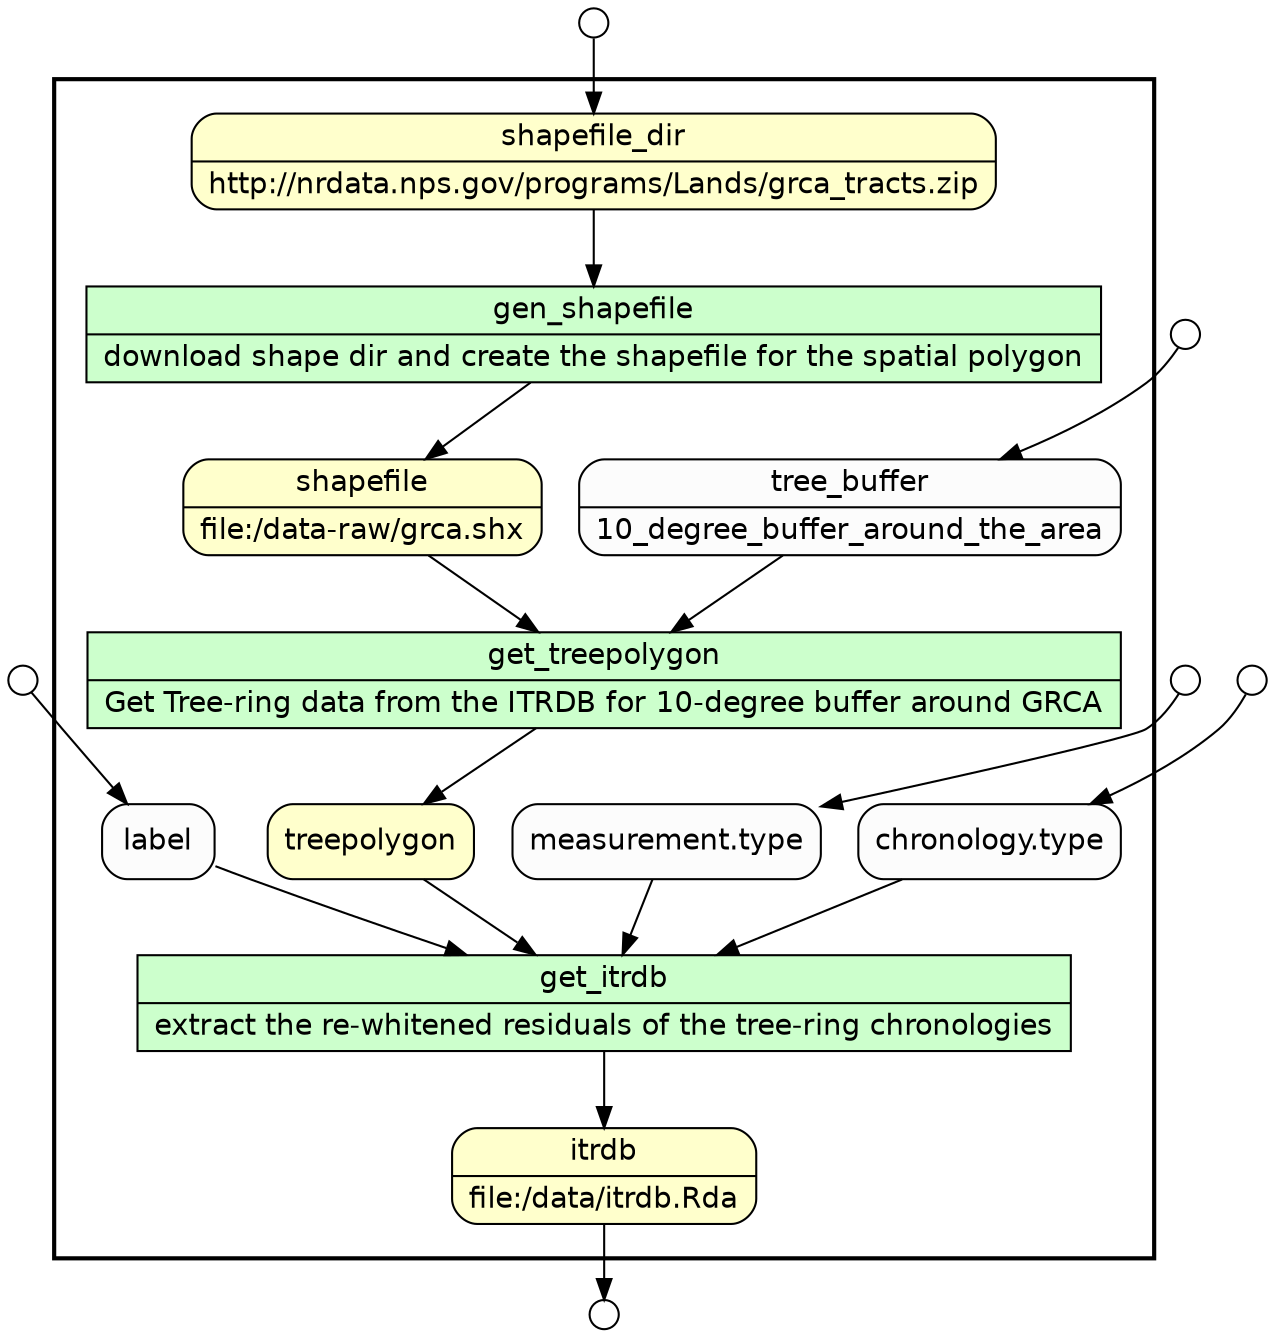 digraph Workflow {
rankdir=TB
fontname=Helvetica; fontsize=18; labelloc=t
label=""
subgraph cluster_workflow_box_outer { label=""; color=black; penwidth=2
subgraph cluster_workflow_box_inner { label=""; penwidth=0
node[shape=box style=filled fillcolor="#CCFFCC" peripheries=1 fontname=Helvetica]
gen_shapefile [shape=record rankdir=LR label="{<f0> gen_shapefile |<f1> download shape dir and create the shapefile for the spatial polygon}"];
get_treepolygon [shape=record rankdir=LR label="{<f0> get_treepolygon |<f1> Get Tree-ring data from the ITRDB for 10-degree buffer around GRCA}"];
get_itrdb [shape=record rankdir=LR label="{<f0> get_itrdb |<f1> extract the re-whitened residuals of the tree-ring chronologies}"];
node[shape=box style="rounded,filled" fillcolor="#FFFFCC" peripheries=1 fontname=Helvetica]
itrdb [shape=record rankdir=LR label="{<f0> itrdb |<f1> file\:/data/itrdb.Rda}"];
shapefile_dir [shape=record rankdir=LR label="{<f0> shapefile_dir |<f1> http\://nrdata.nps.gov/programs/Lands/grca_tracts.zip}"];
shapefile [shape=record rankdir=LR label="{<f0> shapefile |<f1> file\:/data-raw/grca.shx}"];
treepolygon
node[shape=box style="rounded,filled" fillcolor="#FCFCFC" peripheries=1 fontname=Helvetica]
tree_buffer [shape=record rankdir=LR label="{<f0> tree_buffer |<f1> 10_degree_buffer_around_the_area}"];
label
"measurement.type"
"chronology.type"
gen_shapefile -> shapefile
shapefile_dir -> gen_shapefile
get_treepolygon -> treepolygon
tree_buffer -> get_treepolygon
shapefile -> get_treepolygon
get_itrdb -> itrdb
treepolygon -> get_itrdb
label -> get_itrdb
"measurement.type" -> get_itrdb
"chronology.type" -> get_itrdb
}}
node[shape=circle style="rounded,filled" fillcolor="#FFFFFF" peripheries=1 fontname=Helvetica width=0.2]
shapefile_dir_input_port [label=""]
tree_buffer_input_port [label=""]
label_input_port [label=""]
"measurement.type_input_port" [label=""]
"chronology.type_input_port" [label=""]
node[shape=circle style="rounded,filled" fillcolor="#FFFFFF" peripheries=1 fontname=Helvetica width=0.2]
itrdb_output_port [label=""]
shapefile_dir_input_port -> shapefile_dir
tree_buffer_input_port -> tree_buffer
label_input_port -> label
"measurement.type_input_port" -> "measurement.type"
"chronology.type_input_port" -> "chronology.type"
itrdb -> itrdb_output_port
}
